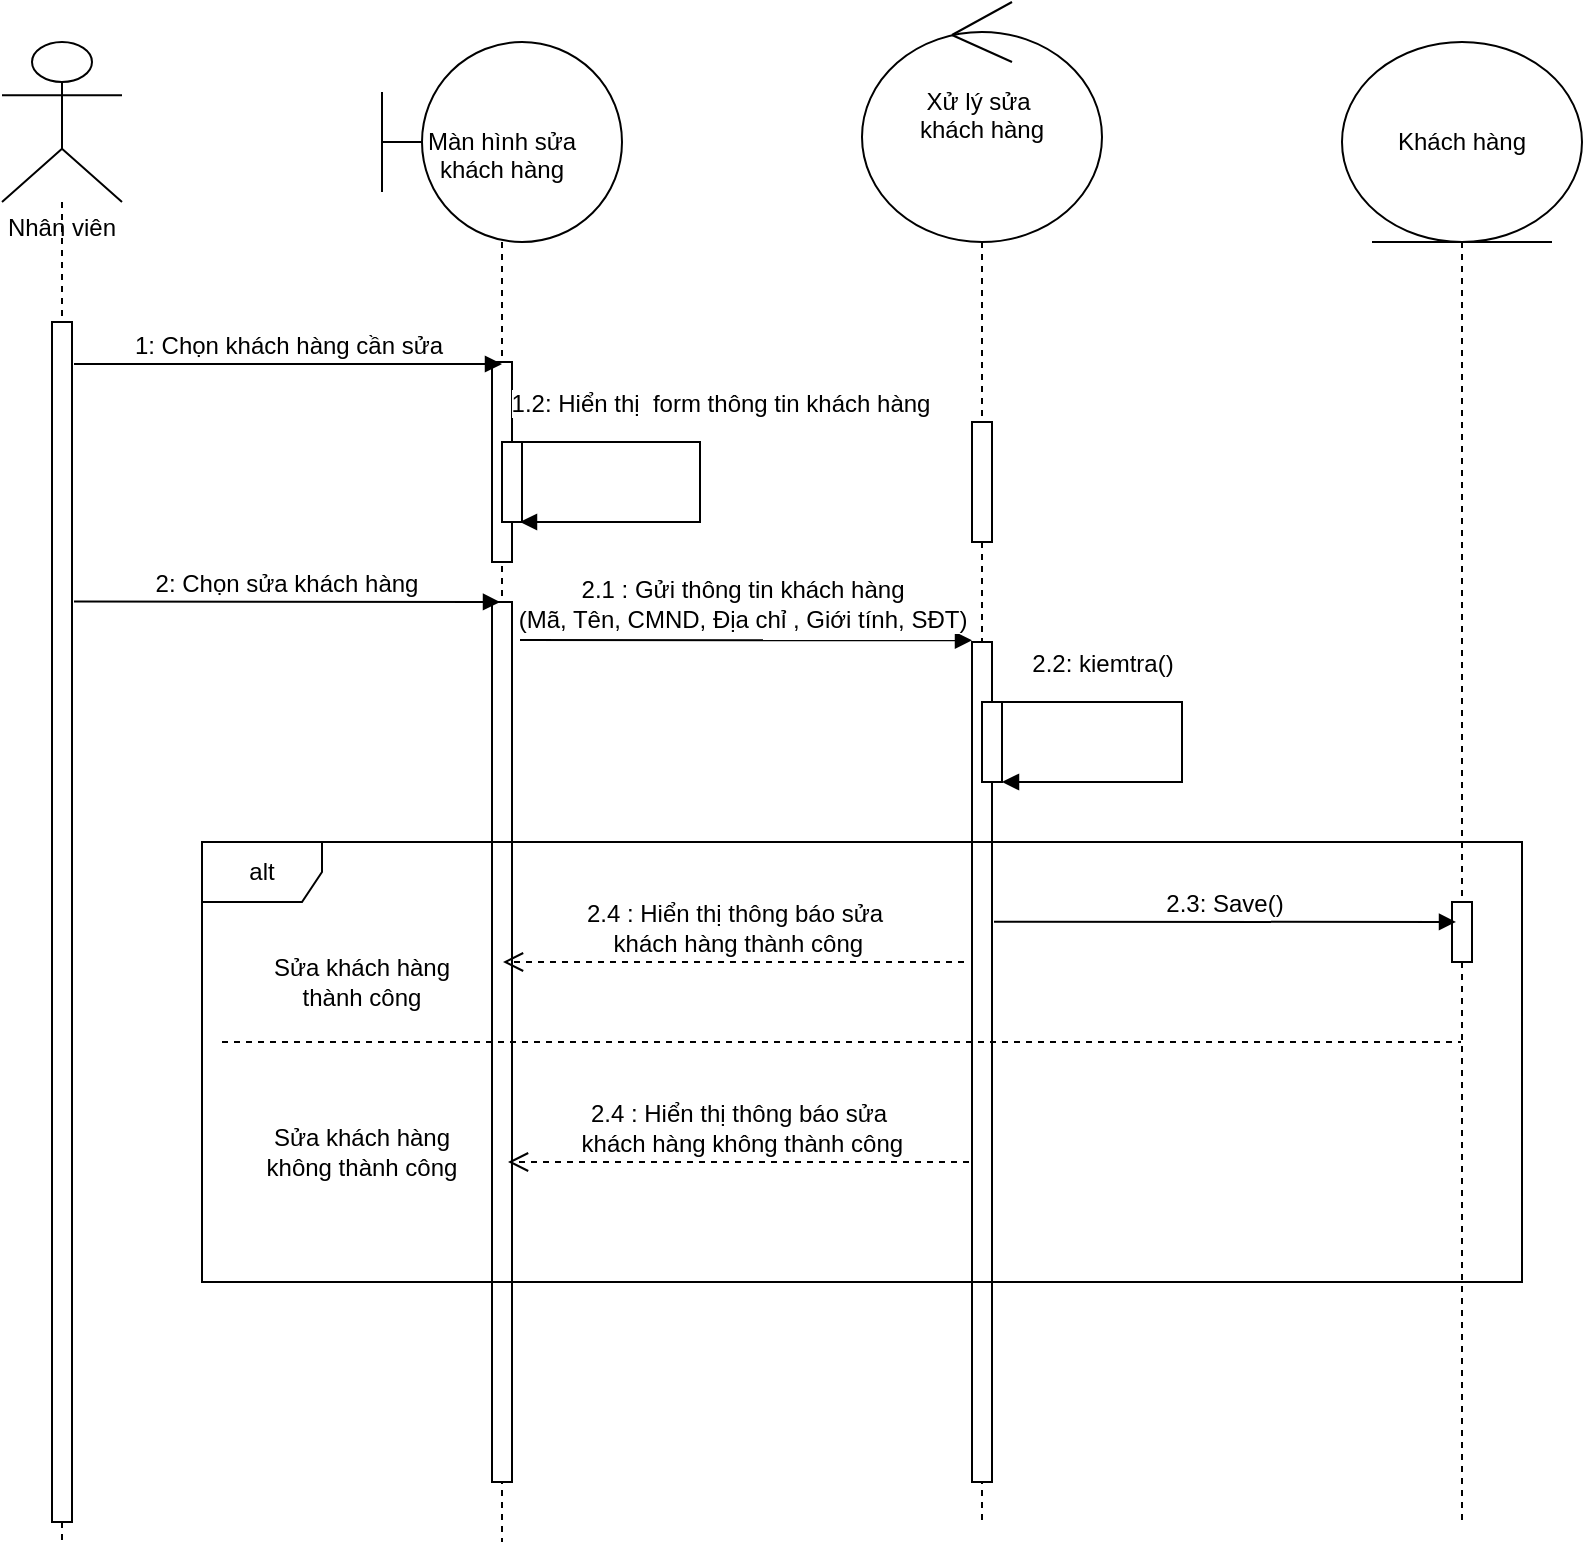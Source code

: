 <mxfile version="14.4.3" type="device"><diagram id="j35PRfuS3rS9tGFF6TlJ" name="Page-1"><mxGraphModel dx="852" dy="494" grid="1" gridSize="10" guides="1" tooltips="1" connect="1" arrows="1" fold="1" page="1" pageScale="1" pageWidth="850" pageHeight="1100" math="0" shadow="0"><root><mxCell id="0"/><mxCell id="1" parent="0"/><mxCell id="b2TQc4b1ZqAiPSDbQp9B-11" value="&lt;br&gt;&lt;br&gt;&lt;br&gt;Nhân viên" style="shape=umlLifeline;participant=umlActor;perimeter=lifelinePerimeter;whiteSpace=wrap;html=1;container=1;collapsible=0;recursiveResize=0;verticalAlign=top;spacingTop=36;outlineConnect=0;size=80;" parent="1" vertex="1"><mxGeometry x="50" y="20" width="60" height="750" as="geometry"/></mxCell><mxCell id="b2TQc4b1ZqAiPSDbQp9B-16" value="" style="html=1;points=[];perimeter=orthogonalPerimeter;" parent="b2TQc4b1ZqAiPSDbQp9B-11" vertex="1"><mxGeometry x="25" y="140" width="10" height="600" as="geometry"/></mxCell><mxCell id="b2TQc4b1ZqAiPSDbQp9B-12" value="Màn hình sửa&lt;br&gt;khách hàng" style="shape=umlLifeline;participant=umlBoundary;perimeter=lifelinePerimeter;whiteSpace=wrap;html=1;container=1;collapsible=0;recursiveResize=0;verticalAlign=top;spacingTop=36;outlineConnect=0;size=100;" parent="1" vertex="1"><mxGeometry x="240" y="20" width="120" height="750" as="geometry"/></mxCell><mxCell id="b2TQc4b1ZqAiPSDbQp9B-17" value="" style="html=1;points=[];perimeter=orthogonalPerimeter;" parent="b2TQc4b1ZqAiPSDbQp9B-12" vertex="1"><mxGeometry x="55" y="160" width="10" height="100" as="geometry"/></mxCell><mxCell id="b2TQc4b1ZqAiPSDbQp9B-26" value="" style="html=1;points=[];perimeter=orthogonalPerimeter;fontSize=12;" parent="b2TQc4b1ZqAiPSDbQp9B-12" vertex="1"><mxGeometry x="55" y="280" width="10" height="440" as="geometry"/></mxCell><mxCell id="b2TQc4b1ZqAiPSDbQp9B-14" value="Xử lý sửa&amp;nbsp;&lt;br&gt;khách hàng" style="shape=umlLifeline;participant=umlControl;perimeter=lifelinePerimeter;whiteSpace=wrap;html=1;container=1;collapsible=0;recursiveResize=0;verticalAlign=top;spacingTop=36;outlineConnect=0;size=120;" parent="1" vertex="1"><mxGeometry x="480" width="120" height="760" as="geometry"/></mxCell><mxCell id="b2TQc4b1ZqAiPSDbQp9B-27" value="" style="html=1;points=[];perimeter=orthogonalPerimeter;fontSize=12;" parent="b2TQc4b1ZqAiPSDbQp9B-14" vertex="1"><mxGeometry x="55" y="210" width="10" height="60" as="geometry"/></mxCell><mxCell id="b2TQc4b1ZqAiPSDbQp9B-28" value="" style="html=1;points=[];perimeter=orthogonalPerimeter;fontSize=12;" parent="b2TQc4b1ZqAiPSDbQp9B-14" vertex="1"><mxGeometry x="55" y="320" width="10" height="420" as="geometry"/></mxCell><mxCell id="b2TQc4b1ZqAiPSDbQp9B-15" value="Khách hàng" style="shape=umlLifeline;participant=umlEntity;perimeter=lifelinePerimeter;whiteSpace=wrap;html=1;container=1;collapsible=0;recursiveResize=0;verticalAlign=top;spacingTop=36;outlineConnect=0;size=100;" parent="1" vertex="1"><mxGeometry x="720" y="20" width="120" height="740" as="geometry"/></mxCell><mxCell id="b2TQc4b1ZqAiPSDbQp9B-33" value="" style="html=1;points=[];perimeter=orthogonalPerimeter;fontSize=12;" parent="b2TQc4b1ZqAiPSDbQp9B-15" vertex="1"><mxGeometry x="55" y="430" width="10" height="30" as="geometry"/></mxCell><mxCell id="b2TQc4b1ZqAiPSDbQp9B-19" value="1: Chọn khách hàng cần sửa" style="html=1;verticalAlign=bottom;endArrow=block;exitX=1.1;exitY=0.035;exitDx=0;exitDy=0;exitPerimeter=0;fontSize=12;" parent="1" source="b2TQc4b1ZqAiPSDbQp9B-16" edge="1"><mxGeometry width="80" relative="1" as="geometry"><mxPoint x="90" y="180" as="sourcePoint"/><mxPoint x="300" y="181" as="targetPoint"/></mxGeometry></mxCell><mxCell id="b2TQc4b1ZqAiPSDbQp9B-21" value="" style="html=1;points=[];perimeter=orthogonalPerimeter;fontSize=12;" parent="1" vertex="1"><mxGeometry x="300" y="220" width="10" height="40" as="geometry"/></mxCell><mxCell id="b2TQc4b1ZqAiPSDbQp9B-23" value="1.2: Hiển thị&amp;nbsp; form thông tin khách hàng" style="html=1;verticalAlign=bottom;endArrow=block;fontSize=12;rounded=0;" parent="1" edge="1"><mxGeometry x="-0.182" y="14" width="80" relative="1" as="geometry"><mxPoint x="309" y="220" as="sourcePoint"/><mxPoint x="309" y="260" as="targetPoint"/><Array as="points"><mxPoint x="399" y="220"/><mxPoint x="399" y="260"/></Array><mxPoint x="-4" y="-10" as="offset"/></mxGeometry></mxCell><mxCell id="b2TQc4b1ZqAiPSDbQp9B-24" value="2: Chọn sửa khách hàng" style="html=1;verticalAlign=bottom;endArrow=block;fontSize=12;exitX=1.2;exitY=0.233;exitDx=0;exitDy=0;exitPerimeter=0;" parent="1" edge="1"><mxGeometry width="80" relative="1" as="geometry"><mxPoint x="86" y="299.8" as="sourcePoint"/><mxPoint x="299" y="300" as="targetPoint"/></mxGeometry></mxCell><mxCell id="b2TQc4b1ZqAiPSDbQp9B-29" value="2.1 : Gửi thông tin khách hàng &lt;br&gt;(Mã, Tên, CMND, Địa chỉ , Giới tính, SĐT)" style="html=1;verticalAlign=bottom;endArrow=block;fontSize=12;entryX=0.1;entryY=-0.002;entryDx=0;entryDy=0;entryPerimeter=0;" parent="1" edge="1"><mxGeometry x="-0.017" y="1" width="80" relative="1" as="geometry"><mxPoint x="309" y="319" as="sourcePoint"/><mxPoint x="535" y="319.16" as="targetPoint"/><mxPoint as="offset"/></mxGeometry></mxCell><mxCell id="b2TQc4b1ZqAiPSDbQp9B-30" value="" style="html=1;points=[];perimeter=orthogonalPerimeter;fontSize=12;" parent="1" vertex="1"><mxGeometry x="540" y="350" width="10" height="40" as="geometry"/></mxCell><mxCell id="b2TQc4b1ZqAiPSDbQp9B-31" value="2.2: kiemtra()" style="html=1;verticalAlign=bottom;endArrow=block;fontSize=12;rounded=0;" parent="1" edge="1"><mxGeometry x="-0.545" y="10" width="80" relative="1" as="geometry"><mxPoint x="550" y="350" as="sourcePoint"/><mxPoint x="550" y="390" as="targetPoint"/><Array as="points"><mxPoint x="640" y="350"/><mxPoint x="640" y="390"/></Array><mxPoint as="offset"/></mxGeometry></mxCell><mxCell id="b2TQc4b1ZqAiPSDbQp9B-32" value="2.3: Save()" style="html=1;verticalAlign=bottom;endArrow=block;fontSize=12;entryX=0.2;entryY=0.333;entryDx=0;entryDy=0;entryPerimeter=0;exitX=1.1;exitY=0.333;exitDx=0;exitDy=0;exitPerimeter=0;" parent="1" source="b2TQc4b1ZqAiPSDbQp9B-28" target="b2TQc4b1ZqAiPSDbQp9B-33" edge="1"><mxGeometry width="80" relative="1" as="geometry"><mxPoint x="550" y="460" as="sourcePoint"/><mxPoint x="770" y="460" as="targetPoint"/></mxGeometry></mxCell><mxCell id="b2TQc4b1ZqAiPSDbQp9B-34" value="2.4 : Hiển thị thông báo sửa&lt;br&gt;&amp;nbsp;khách hàng thành công" style="html=1;verticalAlign=bottom;endArrow=open;dashed=1;endSize=8;fontSize=12;" parent="1" edge="1"><mxGeometry relative="1" as="geometry"><mxPoint x="531" y="480" as="sourcePoint"/><mxPoint x="300.5" y="480" as="targetPoint"/></mxGeometry></mxCell><mxCell id="b2TQc4b1ZqAiPSDbQp9B-35" value="" style="endArrow=none;dashed=1;html=1;fontSize=12;" parent="1" target="b2TQc4b1ZqAiPSDbQp9B-15" edge="1"><mxGeometry width="50" height="50" relative="1" as="geometry"><mxPoint x="160" y="520" as="sourcePoint"/><mxPoint x="450" y="490" as="targetPoint"/></mxGeometry></mxCell><mxCell id="b2TQc4b1ZqAiPSDbQp9B-36" value="2.4 : Hiển thị thông báo sửa&lt;br&gt;&amp;nbsp;khách hàng không thành công" style="html=1;verticalAlign=bottom;endArrow=open;dashed=1;endSize=8;fontSize=12;" parent="1" edge="1"><mxGeometry relative="1" as="geometry"><mxPoint x="533.5" y="580" as="sourcePoint"/><mxPoint x="303" y="580" as="targetPoint"/></mxGeometry></mxCell><mxCell id="b2TQc4b1ZqAiPSDbQp9B-37" value="alt" style="shape=umlFrame;whiteSpace=wrap;html=1;fontSize=12;" parent="1" vertex="1"><mxGeometry x="150" y="420" width="660" height="220" as="geometry"/></mxCell><mxCell id="b2TQc4b1ZqAiPSDbQp9B-38" value="Sửa khách hàng thành công" style="text;html=1;strokeColor=none;fillColor=none;align=center;verticalAlign=middle;whiteSpace=wrap;rounded=0;fontSize=12;" parent="1" vertex="1"><mxGeometry x="180" y="480" width="100" height="20" as="geometry"/></mxCell><mxCell id="b2TQc4b1ZqAiPSDbQp9B-40" value="Sửa khách hàng không thành công" style="text;html=1;strokeColor=none;fillColor=none;align=center;verticalAlign=middle;whiteSpace=wrap;rounded=0;fontSize=12;" parent="1" vertex="1"><mxGeometry x="180" y="560" width="100" height="30" as="geometry"/></mxCell></root></mxGraphModel></diagram></mxfile>